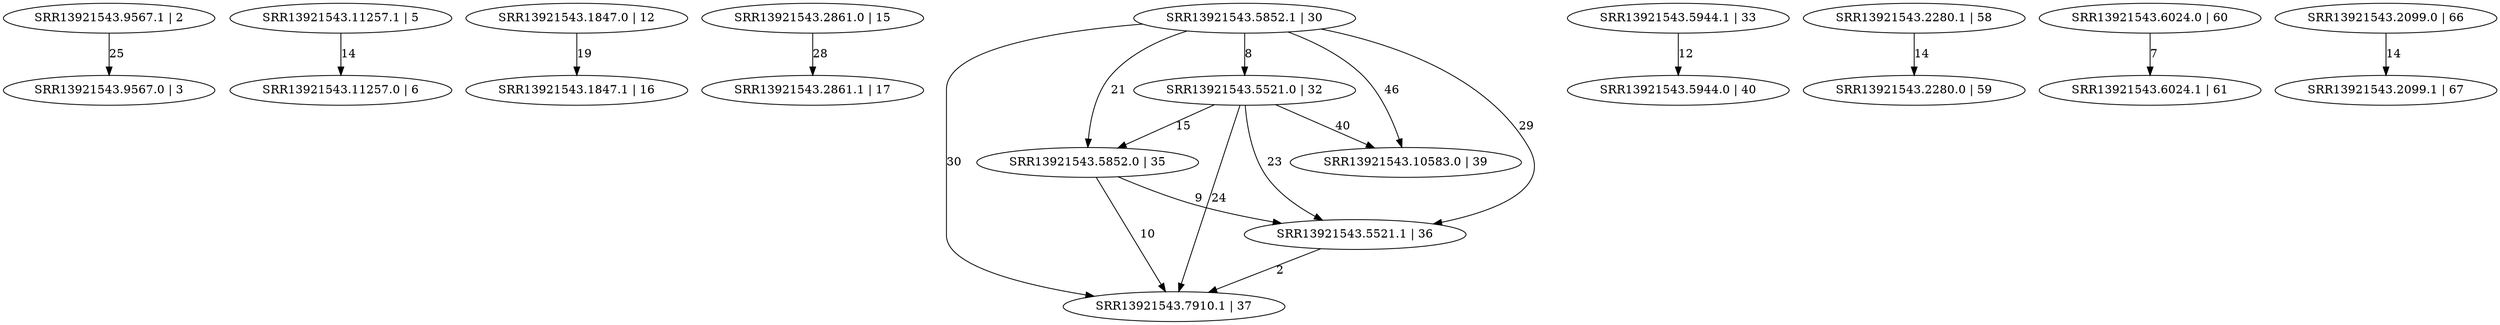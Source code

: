 digraph G {
	2 -> 3 [label="25"];
	5 -> 6 [label="14"];
	12 -> 16 [label="19"];
	15 -> 17 [label="28"];
	30 -> 32 [label="8"];
	30 -> 35 [label="21"];
	30 -> 36 [label="29"];
	30 -> 37 [label="30"];
	30 -> 39 [label="46"];
	32 -> 35 [label="15"];
	32 -> 36 [label="23"];
	32 -> 37 [label="24"];
	32 -> 39 [label="40"];
	33 -> 40 [label="12"];
	35 -> 36 [label="9"];
	35 -> 37 [label="10"];
	36 -> 37 [label="2"];
	58 -> 59 [label="14"];
	60 -> 61 [label="7"];
	66 -> 67 [label="14"];
	39 [label="SRR13921543.10583.0 | 39"];
	6 [label="SRR13921543.11257.0 | 6"];
	5 [label="SRR13921543.11257.1 | 5"];
	12 [label="SRR13921543.1847.0 | 12"];
	16 [label="SRR13921543.1847.1 | 16"];
	66 [label="SRR13921543.2099.0 | 66"];
	67 [label="SRR13921543.2099.1 | 67"];
	59 [label="SRR13921543.2280.0 | 59"];
	58 [label="SRR13921543.2280.1 | 58"];
	15 [label="SRR13921543.2861.0 | 15"];
	17 [label="SRR13921543.2861.1 | 17"];
	32 [label="SRR13921543.5521.0 | 32"];
	36 [label="SRR13921543.5521.1 | 36"];
	35 [label="SRR13921543.5852.0 | 35"];
	30 [label="SRR13921543.5852.1 | 30"];
	40 [label="SRR13921543.5944.0 | 40"];
	33 [label="SRR13921543.5944.1 | 33"];
	60 [label="SRR13921543.6024.0 | 60"];
	61 [label="SRR13921543.6024.1 | 61"];
	37 [label="SRR13921543.7910.1 | 37"];
	3 [label="SRR13921543.9567.0 | 3"];
	2 [label="SRR13921543.9567.1 | 2"];
}
